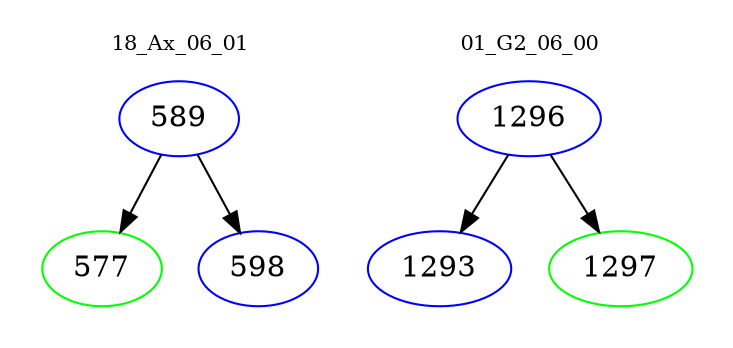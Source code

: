 digraph{
subgraph cluster_0 {
color = white
label = "18_Ax_06_01";
fontsize=10;
T0_589 [label="589", color="blue"]
T0_589 -> T0_577 [color="black"]
T0_577 [label="577", color="green"]
T0_589 -> T0_598 [color="black"]
T0_598 [label="598", color="blue"]
}
subgraph cluster_1 {
color = white
label = "01_G2_06_00";
fontsize=10;
T1_1296 [label="1296", color="blue"]
T1_1296 -> T1_1293 [color="black"]
T1_1293 [label="1293", color="blue"]
T1_1296 -> T1_1297 [color="black"]
T1_1297 [label="1297", color="green"]
}
}
